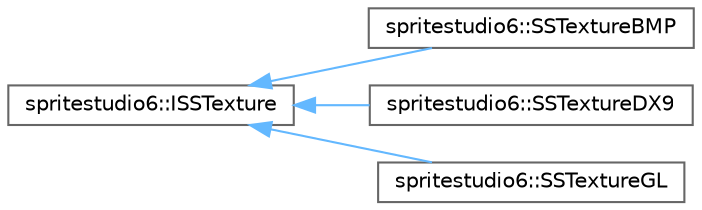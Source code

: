 digraph "Graphical Class Hierarchy"
{
 // LATEX_PDF_SIZE
  bgcolor="transparent";
  edge [fontname=Helvetica,fontsize=10,labelfontname=Helvetica,labelfontsize=10];
  node [fontname=Helvetica,fontsize=10,shape=box,height=0.2,width=0.4];
  rankdir="LR";
  Node0 [id="Node000000",label="spritestudio6::ISSTexture",height=0.2,width=0.4,color="grey40", fillcolor="white", style="filled",URL="$classspritestudio6_1_1_i_s_s_texture.html",tooltip=" "];
  Node0 -> Node1 [id="edge21_Node000000_Node000001",dir="back",color="steelblue1",style="solid",tooltip=" "];
  Node1 [id="Node000001",label="spritestudio6::SSTextureBMP",height=0.2,width=0.4,color="grey40", fillcolor="white", style="filled",URL="$classspritestudio6_1_1_s_s_texture_b_m_p.html",tooltip=" "];
  Node0 -> Node2 [id="edge22_Node000000_Node000002",dir="back",color="steelblue1",style="solid",tooltip=" "];
  Node2 [id="Node000002",label="spritestudio6::SSTextureDX9",height=0.2,width=0.4,color="grey40", fillcolor="white", style="filled",URL="$classspritestudio6_1_1_s_s_texture_d_x9.html",tooltip=" "];
  Node0 -> Node3 [id="edge23_Node000000_Node000003",dir="back",color="steelblue1",style="solid",tooltip=" "];
  Node3 [id="Node000003",label="spritestudio6::SSTextureGL",height=0.2,width=0.4,color="grey40", fillcolor="white", style="filled",URL="$classspritestudio6_1_1_s_s_texture_g_l.html",tooltip=" "];
}
